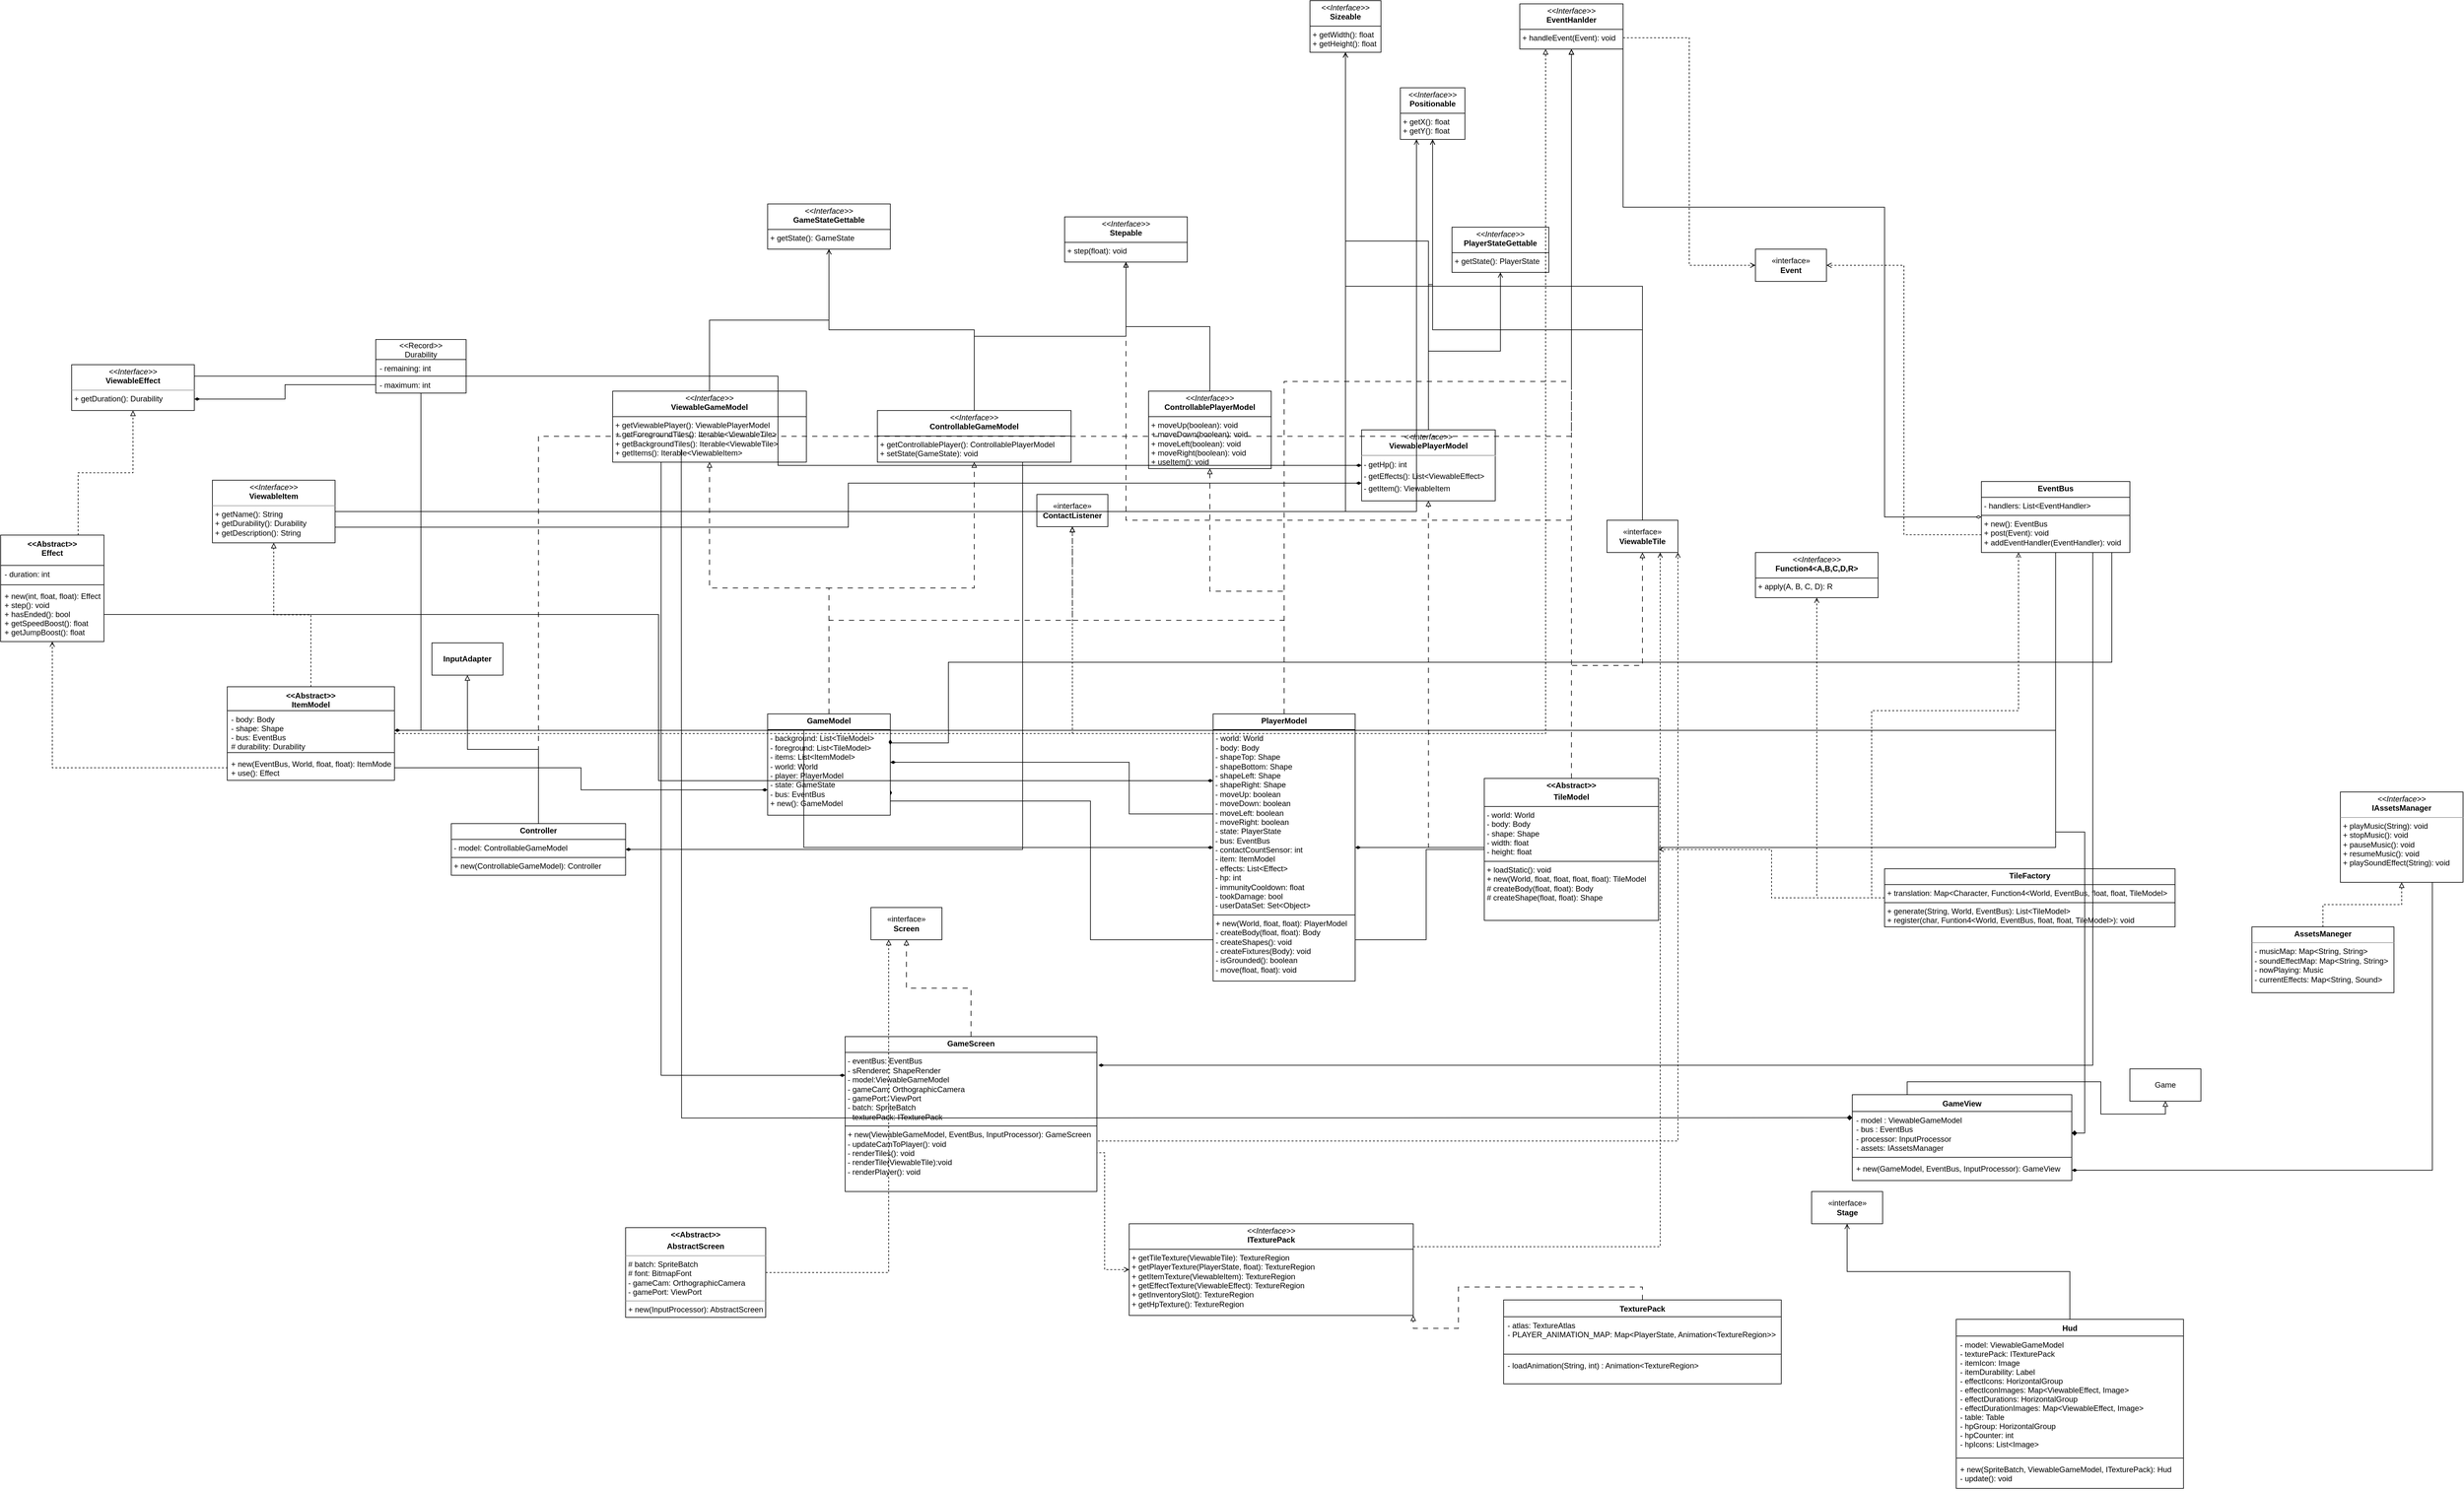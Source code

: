 <mxfile version="20.5.3" type="embed"><diagram name="oblig3" id="mntJuYkYdj23miW8KpMK"><mxGraphModel dx="1443" dy="1667" grid="0" gridSize="10" guides="1" tooltips="1" connect="1" arrows="1" fold="1" page="0" pageScale="1" pageWidth="827" pageHeight="1169" math="0" shadow="0"><root><mxCell id="0"/><mxCell id="1" parent="0"/><mxCell id="J8QxN3xn0YAtA8H0Q5fw-8" style="edgeStyle=orthogonalEdgeStyle;rounded=0;orthogonalLoop=1;jettySize=auto;html=1;endArrow=block;endFill=0;dashed=1;dashPattern=8 8;" parent="1" source="J8QxN3xn0YAtA8H0Q5fw-1" target="J8QxN3xn0YAtA8H0Q5fw-7" edge="1"><mxGeometry relative="1" as="geometry"/></mxCell><mxCell id="J8QxN3xn0YAtA8H0Q5fw-12" style="edgeStyle=orthogonalEdgeStyle;rounded=0;orthogonalLoop=1;jettySize=auto;html=1;dashed=1;dashPattern=8 8;endArrow=block;endFill=0;" parent="1" source="J8QxN3xn0YAtA8H0Q5fw-1" target="J8QxN3xn0YAtA8H0Q5fw-11" edge="1"><mxGeometry relative="1" as="geometry"/></mxCell><mxCell id="J8QxN3xn0YAtA8H0Q5fw-18" style="edgeStyle=orthogonalEdgeStyle;rounded=0;orthogonalLoop=1;jettySize=auto;html=1;endArrow=block;endFill=0;dashed=1;dashPattern=8 8;exitX=0.5;exitY=0;exitDx=0;exitDy=0;" parent="1" source="J8QxN3xn0YAtA8H0Q5fw-1" target="J8QxN3xn0YAtA8H0Q5fw-17" edge="1"><mxGeometry relative="1" as="geometry"/></mxCell><mxCell id="J8QxN3xn0YAtA8H0Q5fw-21" style="edgeStyle=orthogonalEdgeStyle;rounded=0;orthogonalLoop=1;jettySize=auto;html=1;startArrow=diamondThin;startFill=1;endArrow=none;endFill=0;" parent="1" source="J8QxN3xn0YAtA8H0Q5fw-1" target="J8QxN3xn0YAtA8H0Q5fw-20" edge="1"><mxGeometry relative="1" as="geometry"><Array as="points"><mxPoint x="970" y="175"/><mxPoint x="970" y="255"/></Array></mxGeometry></mxCell><mxCell id="J8QxN3xn0YAtA8H0Q5fw-45" style="edgeStyle=orthogonalEdgeStyle;rounded=0;orthogonalLoop=1;jettySize=auto;html=1;exitX=1;exitY=0.75;exitDx=0;exitDy=0;entryX=0;entryY=0.5;entryDx=0;entryDy=0;endArrow=none;endFill=0;startArrow=diamondThin;startFill=1;" parent="1" source="J8QxN3xn0YAtA8H0Q5fw-1" target="J8QxN3xn0YAtA8H0Q5fw-37" edge="1"><mxGeometry relative="1" as="geometry"><Array as="points"><mxPoint x="910" y="235"/><mxPoint x="910" y="450"/><mxPoint x="1430" y="450"/><mxPoint x="1430" y="310"/></Array></mxGeometry></mxCell><mxCell id="J8QxN3xn0YAtA8H0Q5fw-1" value="&lt;p style=&quot;margin:0px;margin-top:4px;text-align:center;&quot;&gt;&lt;b&gt;GameModel&lt;/b&gt;&lt;/p&gt;&lt;hr size=&quot;1&quot; style=&quot;border-style:solid;&quot;&gt;&lt;p style=&quot;margin:0px;margin-left:4px;&quot;&gt;&lt;span style=&quot;background-color: initial;&quot;&gt;- background: List&amp;lt;TileModel&amp;gt;&lt;/span&gt;&lt;br&gt;&lt;/p&gt;&lt;p style=&quot;margin: 0px 0px 0px 4px;&quot;&gt;- foreground: List&amp;lt;TileModel&amp;gt;&lt;/p&gt;&lt;p style=&quot;margin:0px;margin-left:4px;&quot;&gt;- items: List&amp;lt;ItemModel&amp;gt;&lt;/p&gt;&lt;p style=&quot;margin:0px;margin-left:4px;&quot;&gt;- world: World&lt;/p&gt;&lt;p style=&quot;margin:0px;margin-left:4px;&quot;&gt;- player: PlayerModel&lt;/p&gt;&lt;p style=&quot;margin:0px;margin-left:4px;&quot;&gt;- state: GameState&lt;/p&gt;&lt;p style=&quot;margin:0px;margin-left:4px;&quot;&gt;- bus: EventBus&lt;/p&gt;&lt;p style=&quot;margin:0px;margin-left:4px;&quot;&gt;&lt;/p&gt;&lt;p style=&quot;margin:0px;margin-left:4px;&quot;&gt;+ new(): GameModel&lt;/p&gt;" style="verticalAlign=top;align=left;overflow=fill;html=1;whiteSpace=wrap;" parent="1" vertex="1"><mxGeometry x="410" y="100" width="190" height="157" as="geometry"/></mxCell><mxCell id="J8QxN3xn0YAtA8H0Q5fw-10" style="edgeStyle=orthogonalEdgeStyle;rounded=0;orthogonalLoop=1;jettySize=auto;html=1;endArrow=open;endFill=0;" parent="1" source="J8QxN3xn0YAtA8H0Q5fw-7" target="J8QxN3xn0YAtA8H0Q5fw-9" edge="1"><mxGeometry relative="1" as="geometry"/></mxCell><mxCell id="J8QxN3xn0YAtA8H0Q5fw-7" value="&lt;p style=&quot;margin:0px;margin-top:4px;text-align:center;&quot;&gt;&lt;i&gt;&amp;lt;&amp;lt;Interface&amp;gt;&amp;gt;&lt;/i&gt;&lt;br&gt;&lt;b&gt;ViewableGameModel&lt;/b&gt;&lt;/p&gt;&lt;hr size=&quot;1&quot; style=&quot;border-style:solid;&quot;&gt;&lt;p style=&quot;margin:0px;margin-left:4px;&quot;&gt;&lt;span style=&quot;background-color: initial;&quot;&gt;+ getViewablePlayer(): ViewablePlayerModel&lt;/span&gt;&lt;br&gt;&lt;/p&gt;&lt;p style=&quot;margin:0px;margin-left:4px;&quot;&gt;+ getForegroundTiles(): Iterable&amp;lt;ViewableTile&amp;gt;&lt;/p&gt;&lt;p style=&quot;margin:0px;margin-left:4px;&quot;&gt;+ getBackgroundTiles(): Iterable&amp;lt;ViewableTile&amp;gt;&lt;br&gt;&lt;/p&gt;&lt;p style=&quot;margin:0px;margin-left:4px;&quot;&gt;+ getItems(): Iterable&amp;lt;ViewableItem&amp;gt;&lt;/p&gt;" style="verticalAlign=top;align=left;overflow=fill;html=1;whiteSpace=wrap;" parent="1" vertex="1"><mxGeometry x="170" y="-400" width="300" height="110" as="geometry"/></mxCell><mxCell id="J8QxN3xn0YAtA8H0Q5fw-9" value="&lt;p style=&quot;margin:0px;margin-top:4px;text-align:center;&quot;&gt;&lt;i&gt;&amp;lt;&amp;lt;Interface&amp;gt;&amp;gt;&lt;/i&gt;&lt;br&gt;&lt;b&gt;GameStateGettable&lt;/b&gt;&lt;/p&gt;&lt;hr size=&quot;1&quot; style=&quot;border-style:solid;&quot;&gt;&lt;p style=&quot;margin:0px;margin-left:4px;&quot;&gt;&lt;/p&gt;&lt;p style=&quot;margin:0px;margin-left:4px;&quot;&gt;+ getState(): GameState&lt;br&gt;&lt;br&gt;&lt;/p&gt;" style="verticalAlign=top;align=left;overflow=fill;html=1;whiteSpace=wrap;" parent="1" vertex="1"><mxGeometry x="410" y="-690" width="190" height="70" as="geometry"/></mxCell><mxCell id="J8QxN3xn0YAtA8H0Q5fw-14" style="edgeStyle=orthogonalEdgeStyle;rounded=0;orthogonalLoop=1;jettySize=auto;html=1;endArrow=open;endFill=0;" parent="1" source="J8QxN3xn0YAtA8H0Q5fw-11" target="J8QxN3xn0YAtA8H0Q5fw-13" edge="1"><mxGeometry relative="1" as="geometry"/></mxCell><mxCell id="J8QxN3xn0YAtA8H0Q5fw-19" style="edgeStyle=orthogonalEdgeStyle;rounded=0;orthogonalLoop=1;jettySize=auto;html=1;endArrow=open;endFill=0;" parent="1" source="J8QxN3xn0YAtA8H0Q5fw-11" target="J8QxN3xn0YAtA8H0Q5fw-9" edge="1"><mxGeometry relative="1" as="geometry"/></mxCell><mxCell id="J8QxN3xn0YAtA8H0Q5fw-11" value="&lt;p style=&quot;margin:0px;margin-top:4px;text-align:center;&quot;&gt;&lt;i&gt;&amp;lt;&amp;lt;Interface&amp;gt;&amp;gt;&lt;/i&gt;&lt;br&gt;&lt;b&gt;ControllableGameModel&lt;/b&gt;&lt;/p&gt;&lt;hr size=&quot;1&quot; style=&quot;border-style:solid;&quot;&gt;&lt;p style=&quot;margin:0px;margin-left:4px;&quot;&gt;&lt;/p&gt;&lt;p style=&quot;margin:0px;margin-left:4px;&quot;&gt;+ getControllablePlayer(): ControllablePlayerModel&lt;br&gt;+ setState(GameState): void&lt;/p&gt;" style="verticalAlign=top;align=left;overflow=fill;html=1;whiteSpace=wrap;" parent="1" vertex="1"><mxGeometry x="580" y="-370" width="300" height="80" as="geometry"/></mxCell><mxCell id="J8QxN3xn0YAtA8H0Q5fw-13" value="&lt;p style=&quot;margin:0px;margin-top:4px;text-align:center;&quot;&gt;&lt;i&gt;&amp;lt;&amp;lt;Interface&amp;gt;&amp;gt;&lt;/i&gt;&lt;br&gt;&lt;b&gt;Stepable&lt;/b&gt;&lt;/p&gt;&lt;hr size=&quot;1&quot; style=&quot;border-style:solid;&quot;&gt;&lt;p style=&quot;margin:0px;margin-left:4px;&quot;&gt;&lt;/p&gt;&lt;p style=&quot;margin:0px;margin-left:4px;&quot;&gt;+ step(float): void&lt;br&gt;&lt;br&gt;&lt;/p&gt;" style="verticalAlign=top;align=left;overflow=fill;html=1;whiteSpace=wrap;" parent="1" vertex="1"><mxGeometry x="870" y="-670" width="190" height="70" as="geometry"/></mxCell><mxCell id="J8QxN3xn0YAtA8H0Q5fw-17" value="«interface»&lt;br&gt;&lt;b&gt;ContactListener&lt;/b&gt;" style="html=1;whiteSpace=wrap;" parent="1" vertex="1"><mxGeometry x="827" y="-240" width="110" height="50" as="geometry"/></mxCell><mxCell id="J8QxN3xn0YAtA8H0Q5fw-24" style="edgeStyle=orthogonalEdgeStyle;rounded=0;orthogonalLoop=1;jettySize=auto;html=1;dashed=1;dashPattern=8 8;endArrow=block;endFill=0;" parent="1" source="J8QxN3xn0YAtA8H0Q5fw-20" target="J8QxN3xn0YAtA8H0Q5fw-22" edge="1"><mxGeometry relative="1" as="geometry"/></mxCell><mxCell id="J8QxN3xn0YAtA8H0Q5fw-26" style="edgeStyle=orthogonalEdgeStyle;rounded=0;orthogonalLoop=1;jettySize=auto;html=1;endArrow=block;endFill=0;dashed=1;dashPattern=8 8;" parent="1" source="J8QxN3xn0YAtA8H0Q5fw-20" target="J8QxN3xn0YAtA8H0Q5fw-25" edge="1"><mxGeometry relative="1" as="geometry"/></mxCell><mxCell id="J8QxN3xn0YAtA8H0Q5fw-35" style="edgeStyle=orthogonalEdgeStyle;rounded=0;orthogonalLoop=1;jettySize=auto;html=1;exitX=0.5;exitY=0;exitDx=0;exitDy=0;dashed=1;dashPattern=8 8;endArrow=block;endFill=0;" parent="1" source="J8QxN3xn0YAtA8H0Q5fw-20" target="J8QxN3xn0YAtA8H0Q5fw-17" edge="1"><mxGeometry relative="1" as="geometry"/></mxCell><mxCell id="J8QxN3xn0YAtA8H0Q5fw-36" style="edgeStyle=orthogonalEdgeStyle;rounded=0;orthogonalLoop=1;jettySize=auto;html=1;exitX=0.5;exitY=0;exitDx=0;exitDy=0;dashed=1;dashPattern=8 8;endArrow=block;endFill=0;" parent="1" source="J8QxN3xn0YAtA8H0Q5fw-20" target="J8QxN3xn0YAtA8H0Q5fw-34" edge="1"><mxGeometry relative="1" as="geometry"/></mxCell><mxCell id="HnHJwBB4Llt-kxY6H0pM-39" style="edgeStyle=orthogonalEdgeStyle;rounded=0;orthogonalLoop=1;jettySize=auto;html=1;startArrow=diamondThin;startFill=1;endArrow=none;endFill=0;" edge="1" parent="1" source="J8QxN3xn0YAtA8H0Q5fw-20" target="J8QxN3xn0YAtA8H0Q5fw-46"><mxGeometry relative="1" as="geometry"/></mxCell><mxCell id="HnHJwBB4Llt-kxY6H0pM-40" style="edgeStyle=orthogonalEdgeStyle;rounded=0;orthogonalLoop=1;jettySize=auto;html=1;entryX=1;entryY=0.5;entryDx=0;entryDy=0;startArrow=diamondThin;startFill=1;endArrow=none;endFill=0;" edge="1" parent="1" source="J8QxN3xn0YAtA8H0Q5fw-20" target="8"><mxGeometry relative="1" as="geometry"/></mxCell><mxCell id="HnHJwBB4Llt-kxY6H0pM-41" style="edgeStyle=orthogonalEdgeStyle;rounded=0;orthogonalLoop=1;jettySize=auto;html=1;exitX=0;exitY=0.25;exitDx=0;exitDy=0;entryX=1;entryY=0.5;entryDx=0;entryDy=0;startArrow=diamondThin;startFill=1;endArrow=none;endFill=0;" edge="1" parent="1" source="J8QxN3xn0YAtA8H0Q5fw-20" target="25"><mxGeometry relative="1" as="geometry"/></mxCell><mxCell id="J8QxN3xn0YAtA8H0Q5fw-20" value="&lt;p style=&quot;margin:0px;margin-top:4px;text-align:center;&quot;&gt;&lt;b&gt;PlayerModel&lt;/b&gt;&lt;/p&gt;&lt;hr size=&quot;1&quot; style=&quot;border-style:solid;&quot;&gt;&lt;p style=&quot;margin:0px;margin-left:4px;&quot;&gt;- world: World&lt;/p&gt;&lt;p style=&quot;margin:0px;margin-left:4px;&quot;&gt;- body: Body&lt;br&gt;&lt;/p&gt;&lt;div&gt;&amp;nbsp;- shapeTop: Shape&lt;/div&gt;&lt;div&gt;&amp;nbsp;- shapeBottom: Shape&lt;br&gt;&lt;/div&gt;&lt;div&gt;&amp;nbsp;- shapeLeft: Shape&lt;br&gt;&lt;/div&gt;&lt;div&gt;&amp;nbsp;- shapeRight: Shape&lt;br&gt;&lt;/div&gt;&lt;div&gt;&amp;nbsp;- moveUp: boolean&lt;/div&gt;&lt;div&gt;&amp;nbsp;- moveDown: boolean&lt;br&gt;&lt;/div&gt;&lt;div&gt;&amp;nbsp;- moveLeft: boolean&lt;br&gt;&lt;/div&gt;&lt;div&gt;&amp;nbsp;- moveRight: boolean&lt;br&gt;&lt;/div&gt;&lt;div&gt;&amp;nbsp;- state: PlayerState&lt;/div&gt;&lt;div&gt;&amp;nbsp;- bus: EventBus&lt;/div&gt;&lt;div&gt;&amp;nbsp;- contactCountSensor: int&lt;/div&gt;&lt;div&gt;&amp;nbsp;- item: ItemModel&lt;/div&gt;&lt;div&gt;&amp;nbsp;- effects: List&amp;lt;Effect&amp;gt;&lt;/div&gt;&lt;div&gt;&amp;nbsp;- hp: int&lt;/div&gt;&lt;div&gt;&amp;nbsp;- immunityCooldown: float&lt;/div&gt;&lt;div&gt;&amp;nbsp;- tookDamage: bool&lt;/div&gt;&lt;div&gt;&amp;nbsp;- userDataSet: Set&amp;lt;Object&amp;gt;&lt;/div&gt;&lt;hr size=&quot;1&quot; style=&quot;border-style:solid;&quot;&gt;&lt;p style=&quot;margin:0px;margin-left:4px;&quot;&gt;+ new(World, float, float): PlayerModel&lt;/p&gt;&lt;p style=&quot;margin:0px;margin-left:4px;&quot;&gt;- createBody(float, float): Body&lt;/p&gt;&lt;p style=&quot;margin:0px;margin-left:4px;&quot;&gt;- createShapes(): void&lt;/p&gt;&lt;p style=&quot;margin:0px;margin-left:4px;&quot;&gt;- createFixtures(Body): void&lt;/p&gt;&lt;p style=&quot;margin:0px;margin-left:4px;&quot;&gt;- isGrounded(): boolean&lt;/p&gt;&lt;p style=&quot;margin:0px;margin-left:4px;&quot;&gt;- move(float, float): void&lt;/p&gt;" style="verticalAlign=top;align=left;overflow=fill;html=1;whiteSpace=wrap;" parent="1" vertex="1"><mxGeometry x="1100" y="100" width="220" height="414" as="geometry"/></mxCell><mxCell id="J8QxN3xn0YAtA8H0Q5fw-23" style="edgeStyle=orthogonalEdgeStyle;rounded=0;orthogonalLoop=1;jettySize=auto;html=1;endArrow=open;endFill=0;" parent="1" source="J8QxN3xn0YAtA8H0Q5fw-22" target="J8QxN3xn0YAtA8H0Q5fw-13" edge="1"><mxGeometry relative="1" as="geometry"/></mxCell><mxCell id="J8QxN3xn0YAtA8H0Q5fw-22" value="&lt;p style=&quot;margin:0px;margin-top:4px;text-align:center;&quot;&gt;&lt;i&gt;&amp;lt;&amp;lt;Interface&amp;gt;&amp;gt;&lt;/i&gt;&lt;br&gt;&lt;b&gt;ControllablePlayerModel&lt;/b&gt;&lt;/p&gt;&lt;hr size=&quot;1&quot; style=&quot;border-style:solid;&quot;&gt;&lt;p style=&quot;margin:0px;margin-left:4px;&quot;&gt;&lt;/p&gt;&lt;p style=&quot;margin:0px;margin-left:4px;&quot;&gt;+ moveUp(boolean): void&lt;br&gt;+ moveDown(boolean): void&lt;br&gt;&lt;/p&gt;&lt;p style=&quot;margin:0px;margin-left:4px;&quot;&gt;+ moveLeft(boolean): void&lt;br&gt;&lt;/p&gt;&lt;p style=&quot;margin:0px;margin-left:4px;&quot;&gt;+ moveRight(boolean): void&lt;br&gt;&lt;/p&gt;&lt;p style=&quot;margin:0px;margin-left:4px;&quot;&gt;+ useItem(): void&lt;/p&gt;" style="verticalAlign=top;align=left;overflow=fill;html=1;whiteSpace=wrap;" parent="1" vertex="1"><mxGeometry x="1000" y="-400" width="190" height="120" as="geometry"/></mxCell><mxCell id="J8QxN3xn0YAtA8H0Q5fw-28" style="edgeStyle=orthogonalEdgeStyle;rounded=0;orthogonalLoop=1;jettySize=auto;html=1;endArrow=open;endFill=0;" parent="1" source="J8QxN3xn0YAtA8H0Q5fw-25" target="J8QxN3xn0YAtA8H0Q5fw-27" edge="1"><mxGeometry relative="1" as="geometry"/></mxCell><mxCell id="J8QxN3xn0YAtA8H0Q5fw-31" style="edgeStyle=orthogonalEdgeStyle;rounded=0;orthogonalLoop=1;jettySize=auto;html=1;endArrow=open;endFill=0;" parent="1" source="J8QxN3xn0YAtA8H0Q5fw-25" target="J8QxN3xn0YAtA8H0Q5fw-30" edge="1"><mxGeometry relative="1" as="geometry"/></mxCell><mxCell id="J8QxN3xn0YAtA8H0Q5fw-33" style="edgeStyle=orthogonalEdgeStyle;rounded=0;orthogonalLoop=1;jettySize=auto;html=1;endArrow=open;endFill=0;exitX=0.5;exitY=0;exitDx=0;exitDy=0;" parent="1" source="J8QxN3xn0YAtA8H0Q5fw-25" target="J8QxN3xn0YAtA8H0Q5fw-32" edge="1"><mxGeometry relative="1" as="geometry"/></mxCell><mxCell id="HnHJwBB4Llt-kxY6H0pM-42" style="edgeStyle=orthogonalEdgeStyle;rounded=0;orthogonalLoop=1;jettySize=auto;html=1;exitX=0;exitY=0.75;exitDx=0;exitDy=0;entryX=1;entryY=0.75;entryDx=0;entryDy=0;startArrow=diamondThin;startFill=1;endArrow=none;endFill=0;" edge="1" parent="1" source="J8QxN3xn0YAtA8H0Q5fw-25" target="32"><mxGeometry relative="1" as="geometry"/></mxCell><mxCell id="HnHJwBB4Llt-kxY6H0pM-43" style="edgeStyle=orthogonalEdgeStyle;rounded=0;orthogonalLoop=1;jettySize=auto;html=1;exitX=0;exitY=0.5;exitDx=0;exitDy=0;entryX=1;entryY=0.25;entryDx=0;entryDy=0;startArrow=diamondThin;startFill=1;endArrow=none;endFill=0;" edge="1" parent="1" source="J8QxN3xn0YAtA8H0Q5fw-25" target="28"><mxGeometry relative="1" as="geometry"/></mxCell><mxCell id="J8QxN3xn0YAtA8H0Q5fw-25" value="&lt;p style=&quot;margin:0px;margin-top:4px;text-align:center;&quot;&gt;&lt;i&gt;&amp;lt;&amp;lt;Interface&amp;gt;&amp;gt;&lt;/i&gt;&lt;br&gt;&lt;b&gt;ViewablePlayerModel&lt;/b&gt;&lt;/p&gt;&lt;hr&gt;&lt;p style=&quot;margin: 4px 0px 0px;&quot;&gt;&amp;nbsp;- getHp(): int&lt;/p&gt;&lt;p style=&quot;margin: 4px 0px 0px;&quot;&gt;&amp;nbsp;- getEffects(): List&amp;lt;ViewableEffect&amp;gt;&lt;/p&gt;&lt;p style=&quot;margin: 4px 0px 0px;&quot;&gt;&amp;nbsp;- getItem(): ViewableItem&lt;/p&gt;" style="verticalAlign=top;align=left;overflow=fill;html=1;whiteSpace=wrap;" parent="1" vertex="1"><mxGeometry x="1330" y="-340" width="207" height="110" as="geometry"/></mxCell><mxCell id="J8QxN3xn0YAtA8H0Q5fw-27" value="&lt;p style=&quot;margin:0px;margin-top:4px;text-align:center;&quot;&gt;&lt;i&gt;&amp;lt;&amp;lt;Interface&amp;gt;&amp;gt;&lt;/i&gt;&lt;br&gt;&lt;b&gt;Sizeable&lt;/b&gt;&lt;/p&gt;&lt;hr size=&quot;1&quot; style=&quot;border-style:solid;&quot;&gt;&lt;p style=&quot;margin:0px;margin-left:4px;&quot;&gt;+ getWidth(): float&lt;br&gt;+ getHeight(): float&lt;br&gt;&lt;/p&gt;" style="verticalAlign=top;align=left;overflow=fill;html=1;whiteSpace=wrap;" parent="1" vertex="1"><mxGeometry x="1250" y="-1005" width="110" height="80" as="geometry"/></mxCell><mxCell id="J8QxN3xn0YAtA8H0Q5fw-30" value="&lt;p style=&quot;margin:0px;margin-top:4px;text-align:center;&quot;&gt;&lt;i&gt;&amp;lt;&amp;lt;Interface&amp;gt;&amp;gt;&lt;/i&gt;&lt;br&gt;&lt;b&gt;Positionable&lt;/b&gt;&lt;/p&gt;&lt;hr size=&quot;1&quot; style=&quot;border-style:solid;&quot;&gt;&lt;p style=&quot;margin:0px;margin-left:4px;&quot;&gt;&lt;span style=&quot;background-color: initial;&quot;&gt;+ getX(): float&lt;/span&gt;&lt;br&gt;&lt;/p&gt;&lt;p style=&quot;margin: 0px 0px 0px 4px;&quot;&gt;&lt;span style=&quot;background-color: initial;&quot;&gt;+ getY(): float&lt;/span&gt;&lt;/p&gt;" style="verticalAlign=top;align=left;overflow=fill;html=1;whiteSpace=wrap;" parent="1" vertex="1"><mxGeometry x="1390" y="-870" width="100" height="80" as="geometry"/></mxCell><mxCell id="J8QxN3xn0YAtA8H0Q5fw-32" value="&lt;p style=&quot;margin:0px;margin-top:4px;text-align:center;&quot;&gt;&lt;i&gt;&amp;lt;&amp;lt;Interface&amp;gt;&amp;gt;&lt;/i&gt;&lt;br&gt;&lt;b&gt;PlayerStateGettable&lt;/b&gt;&lt;/p&gt;&lt;hr size=&quot;1&quot; style=&quot;border-style:solid;&quot;&gt;&lt;p style=&quot;margin:0px;margin-left:4px;&quot;&gt;&lt;span style=&quot;background-color: initial;&quot;&gt;+ getState(): PlayerState&lt;/span&gt;&lt;br&gt;&lt;/p&gt;&lt;p style=&quot;margin:0px;margin-left:4px;&quot;&gt;&lt;br&gt;&lt;/p&gt;" style="verticalAlign=top;align=left;overflow=fill;html=1;whiteSpace=wrap;" parent="1" vertex="1"><mxGeometry x="1470" y="-654" width="150" height="70" as="geometry"/></mxCell><mxCell id="J8QxN3xn0YAtA8H0Q5fw-49" style="edgeStyle=orthogonalEdgeStyle;rounded=0;orthogonalLoop=1;jettySize=auto;html=1;exitX=1;exitY=0.75;exitDx=0;exitDy=0;entryX=0;entryY=0.5;entryDx=0;entryDy=0;dashed=1;endArrow=open;endFill=0;" parent="1" source="J8QxN3xn0YAtA8H0Q5fw-34" target="J8QxN3xn0YAtA8H0Q5fw-48" edge="1"><mxGeometry relative="1" as="geometry"/></mxCell><mxCell id="J8QxN3xn0YAtA8H0Q5fw-34" value="&lt;p style=&quot;margin:0px;margin-top:4px;text-align:center;&quot;&gt;&lt;i&gt;&amp;lt;&amp;lt;Interface&amp;gt;&amp;gt;&lt;/i&gt;&lt;br&gt;&lt;b&gt;EventHanlder&lt;/b&gt;&lt;/p&gt;&lt;hr size=&quot;1&quot; style=&quot;border-style:solid;&quot;&gt;&lt;p style=&quot;margin:0px;margin-left:4px;&quot;&gt;&lt;span style=&quot;background-color: initial;&quot;&gt;+ handleEvent(Event): void&lt;/span&gt;&lt;br&gt;&lt;/p&gt;&lt;p style=&quot;margin:0px;margin-left:4px;&quot;&gt;&lt;br&gt;&lt;/p&gt;" style="verticalAlign=top;align=left;overflow=fill;html=1;whiteSpace=wrap;" parent="1" vertex="1"><mxGeometry x="1575" y="-1000" width="160" height="70" as="geometry"/></mxCell><mxCell id="J8QxN3xn0YAtA8H0Q5fw-38" style="edgeStyle=orthogonalEdgeStyle;rounded=0;orthogonalLoop=1;jettySize=auto;html=1;endArrow=block;endFill=0;strokeColor=none;dashed=1;dashPattern=8 8;" parent="1" source="J8QxN3xn0YAtA8H0Q5fw-37" target="J8QxN3xn0YAtA8H0Q5fw-34" edge="1"><mxGeometry relative="1" as="geometry"/></mxCell><mxCell id="J8QxN3xn0YAtA8H0Q5fw-39" style="edgeStyle=orthogonalEdgeStyle;rounded=0;orthogonalLoop=1;jettySize=auto;html=1;exitX=0.5;exitY=0;exitDx=0;exitDy=0;endArrow=block;endFill=0;dashed=1;dashPattern=8 8;entryX=0.5;entryY=1;entryDx=0;entryDy=0;" parent="1" source="J8QxN3xn0YAtA8H0Q5fw-37" target="J8QxN3xn0YAtA8H0Q5fw-34" edge="1"><mxGeometry relative="1" as="geometry"><mxPoint x="1790" y="-70" as="targetPoint"/></mxGeometry></mxCell><mxCell id="J8QxN3xn0YAtA8H0Q5fw-40" style="edgeStyle=orthogonalEdgeStyle;rounded=0;orthogonalLoop=1;jettySize=auto;html=1;exitX=0.5;exitY=0;exitDx=0;exitDy=0;entryX=0.5;entryY=1;entryDx=0;entryDy=0;dashed=1;dashPattern=8 8;endArrow=block;endFill=0;" parent="1" source="J8QxN3xn0YAtA8H0Q5fw-37" target="J8QxN3xn0YAtA8H0Q5fw-13" edge="1"><mxGeometry relative="1" as="geometry"/></mxCell><mxCell id="J8QxN3xn0YAtA8H0Q5fw-42" style="edgeStyle=orthogonalEdgeStyle;rounded=0;orthogonalLoop=1;jettySize=auto;html=1;exitX=0.5;exitY=0;exitDx=0;exitDy=0;entryX=0.5;entryY=1;entryDx=0;entryDy=0;dashed=1;dashPattern=8 8;endArrow=block;endFill=0;" parent="1" source="J8QxN3xn0YAtA8H0Q5fw-37" target="J8QxN3xn0YAtA8H0Q5fw-41" edge="1"><mxGeometry relative="1" as="geometry"/></mxCell><mxCell id="J8QxN3xn0YAtA8H0Q5fw-37" value="&lt;p style=&quot;margin:0px;margin-top:4px;text-align:center;&quot;&gt;&lt;b&gt;&amp;lt;&amp;lt;Abstract&amp;gt;&amp;gt;&lt;/b&gt;&lt;/p&gt;&lt;p style=&quot;margin:0px;margin-top:4px;text-align:center;&quot;&gt;&lt;b&gt;TileModel&lt;/b&gt;&lt;/p&gt;&lt;hr size=&quot;1&quot; style=&quot;border-style:solid;&quot;&gt;&lt;p style=&quot;margin:0px;margin-left:4px;&quot;&gt;- world: World&lt;/p&gt;&lt;p style=&quot;margin:0px;margin-left:4px;&quot;&gt;- body: Body&lt;/p&gt;&lt;p style=&quot;margin:0px;margin-left:4px;&quot;&gt;- shape: Shape&lt;/p&gt;&lt;p style=&quot;margin:0px;margin-left:4px;&quot;&gt;- width: float&lt;/p&gt;&lt;p style=&quot;margin:0px;margin-left:4px;&quot;&gt;- height: float&lt;/p&gt;&lt;hr size=&quot;1&quot; style=&quot;border-style:solid;&quot;&gt;&lt;p style=&quot;margin:0px;margin-left:4px;&quot;&gt;+ loadStatic(): void&lt;/p&gt;&lt;p style=&quot;margin:0px;margin-left:4px;&quot;&gt;+ new(World, float&lt;span style=&quot;background-color: initial;&quot;&gt;, float&lt;/span&gt;&lt;span style=&quot;background-color: initial;&quot;&gt;, float&lt;/span&gt;&lt;span style=&quot;background-color: initial;&quot;&gt;, float&lt;/span&gt;&lt;span style=&quot;background-color: initial;&quot;&gt;): TileModel&lt;/span&gt;&lt;/p&gt;&lt;p style=&quot;margin:0px;margin-left:4px;&quot;&gt;# createBody(float&lt;span style=&quot;background-color: initial;&quot;&gt;, float): Body&lt;/span&gt;&lt;/p&gt;&lt;p style=&quot;margin:0px;margin-left:4px;&quot;&gt;&lt;span style=&quot;background-color: initial;&quot;&gt;# createShape(float&lt;/span&gt;&lt;span style=&quot;background-color: initial;&quot;&gt;, float): Shape&lt;/span&gt;&lt;/p&gt;" style="verticalAlign=top;align=left;overflow=fill;html=1;whiteSpace=wrap;" parent="1" vertex="1"><mxGeometry x="1520" y="200" width="270" height="220" as="geometry"/></mxCell><mxCell id="J8QxN3xn0YAtA8H0Q5fw-43" style="edgeStyle=orthogonalEdgeStyle;rounded=0;orthogonalLoop=1;jettySize=auto;html=1;exitX=0.5;exitY=0;exitDx=0;exitDy=0;entryX=0.5;entryY=1;entryDx=0;entryDy=0;endArrow=open;endFill=0;" parent="1" source="J8QxN3xn0YAtA8H0Q5fw-41" target="J8QxN3xn0YAtA8H0Q5fw-27" edge="1"><mxGeometry relative="1" as="geometry"/></mxCell><mxCell id="J8QxN3xn0YAtA8H0Q5fw-44" style="edgeStyle=orthogonalEdgeStyle;rounded=0;orthogonalLoop=1;jettySize=auto;html=1;exitX=0.5;exitY=0;exitDx=0;exitDy=0;entryX=0.5;entryY=1;entryDx=0;entryDy=0;endArrow=open;endFill=0;" parent="1" source="J8QxN3xn0YAtA8H0Q5fw-41" target="J8QxN3xn0YAtA8H0Q5fw-30" edge="1"><mxGeometry relative="1" as="geometry"/></mxCell><mxCell id="J8QxN3xn0YAtA8H0Q5fw-41" value="«interface»&lt;br&gt;&lt;b&gt;ViewableTile&lt;/b&gt;" style="html=1;whiteSpace=wrap;" parent="1" vertex="1"><mxGeometry x="1710" y="-200" width="110" height="50" as="geometry"/></mxCell><mxCell id="J8QxN3xn0YAtA8H0Q5fw-47" style="edgeStyle=orthogonalEdgeStyle;rounded=0;orthogonalLoop=1;jettySize=auto;html=1;exitX=0;exitY=0.5;exitDx=0;exitDy=0;entryX=1;entryY=0.5;entryDx=0;entryDy=0;startArrow=diamondThin;startFill=0;endArrow=none;endFill=0;" parent="1" source="J8QxN3xn0YAtA8H0Q5fw-46" target="J8QxN3xn0YAtA8H0Q5fw-34" edge="1"><mxGeometry relative="1" as="geometry"><Array as="points"><mxPoint x="2140" y="-205"/><mxPoint x="2140" y="-685"/><mxPoint x="1735" y="-685"/></Array></mxGeometry></mxCell><mxCell id="J8QxN3xn0YAtA8H0Q5fw-50" style="edgeStyle=orthogonalEdgeStyle;rounded=0;orthogonalLoop=1;jettySize=auto;html=1;exitX=0;exitY=0.75;exitDx=0;exitDy=0;entryX=1;entryY=0.5;entryDx=0;entryDy=0;dashed=1;endArrow=open;endFill=0;" parent="1" source="J8QxN3xn0YAtA8H0Q5fw-46" target="J8QxN3xn0YAtA8H0Q5fw-48" edge="1"><mxGeometry relative="1" as="geometry"/></mxCell><mxCell id="6" style="edgeStyle=orthogonalEdgeStyle;rounded=0;orthogonalLoop=1;jettySize=auto;html=1;entryX=1;entryY=0.25;entryDx=0;entryDy=0;endArrow=diamondThin;endFill=1;exitX=1;exitY=1;exitDx=0;exitDy=0;" edge="1" parent="1" source="J8QxN3xn0YAtA8H0Q5fw-46" target="J8QxN3xn0YAtA8H0Q5fw-1"><mxGeometry relative="1" as="geometry"><mxPoint x="2550" y="-110" as="sourcePoint"/><Array as="points"><mxPoint x="2492" y="-150"/><mxPoint x="2492" y="20"/><mxPoint x="690" y="20"/><mxPoint x="690" y="145"/></Array></mxGeometry></mxCell><mxCell id="12" style="edgeStyle=orthogonalEdgeStyle;rounded=0;orthogonalLoop=1;jettySize=auto;html=1;entryX=1;entryY=0.5;entryDx=0;entryDy=0;endArrow=diamondThin;endFill=1;" edge="1" parent="1" source="J8QxN3xn0YAtA8H0Q5fw-46" target="8"><mxGeometry relative="1" as="geometry"/></mxCell><mxCell id="J8QxN3xn0YAtA8H0Q5fw-46" value="&lt;p style=&quot;margin:0px;margin-top:4px;text-align:center;&quot;&gt;&lt;b&gt;EventBus&lt;/b&gt;&lt;/p&gt;&lt;hr size=&quot;1&quot; style=&quot;border-style:solid;&quot;&gt;&lt;p style=&quot;margin:0px;margin-left:4px;&quot;&gt;- handlers: List&amp;lt;EventHandler&amp;gt;&lt;/p&gt;&lt;hr size=&quot;1&quot; style=&quot;border-style:solid;&quot;&gt;&lt;p style=&quot;margin:0px;margin-left:4px;&quot;&gt;+ new(): EventBus&lt;/p&gt;&lt;p style=&quot;margin:0px;margin-left:4px;&quot;&gt;+ post(Event): void&lt;/p&gt;&lt;p style=&quot;margin:0px;margin-left:4px;&quot;&gt;+ addEventHandler(EventHandler): void&lt;/p&gt;" style="verticalAlign=top;align=left;overflow=fill;html=1;whiteSpace=wrap;" parent="1" vertex="1"><mxGeometry x="2290" y="-260" width="230" height="110" as="geometry"/></mxCell><mxCell id="J8QxN3xn0YAtA8H0Q5fw-48" value="«interface»&lt;br&gt;&lt;b&gt;Event&lt;/b&gt;" style="html=1;whiteSpace=wrap;" parent="1" vertex="1"><mxGeometry x="1940" y="-620" width="110" height="50" as="geometry"/></mxCell><mxCell id="J8QxN3xn0YAtA8H0Q5fw-54" style="edgeStyle=orthogonalEdgeStyle;rounded=0;orthogonalLoop=1;jettySize=auto;html=1;exitX=0;exitY=0.5;exitDx=0;exitDy=0;entryX=0.5;entryY=1;entryDx=0;entryDy=0;dashed=1;endArrow=open;endFill=0;" parent="1" source="J8QxN3xn0YAtA8H0Q5fw-52" target="J8QxN3xn0YAtA8H0Q5fw-53" edge="1"><mxGeometry relative="1" as="geometry"/></mxCell><mxCell id="J8QxN3xn0YAtA8H0Q5fw-55" style="edgeStyle=orthogonalEdgeStyle;rounded=0;orthogonalLoop=1;jettySize=auto;html=1;exitX=0;exitY=0.5;exitDx=0;exitDy=0;entryX=1;entryY=0.5;entryDx=0;entryDy=0;dashed=1;endArrow=open;endFill=0;" parent="1" source="J8QxN3xn0YAtA8H0Q5fw-52" target="J8QxN3xn0YAtA8H0Q5fw-37" edge="1"><mxGeometry relative="1" as="geometry"/></mxCell><mxCell id="J8QxN3xn0YAtA8H0Q5fw-56" style="edgeStyle=orthogonalEdgeStyle;rounded=0;orthogonalLoop=1;jettySize=auto;html=1;exitX=0;exitY=0.5;exitDx=0;exitDy=0;entryX=0.25;entryY=1;entryDx=0;entryDy=0;dashed=1;endArrow=open;endFill=0;" parent="1" source="J8QxN3xn0YAtA8H0Q5fw-52" target="J8QxN3xn0YAtA8H0Q5fw-46" edge="1"><mxGeometry relative="1" as="geometry"/></mxCell><mxCell id="J8QxN3xn0YAtA8H0Q5fw-52" value="&lt;p style=&quot;margin:0px;margin-top:4px;text-align:center;&quot;&gt;&lt;b&gt;TileFactory&lt;/b&gt;&lt;/p&gt;&lt;hr size=&quot;1&quot; style=&quot;border-style:solid;&quot;&gt;&lt;p style=&quot;margin:0px;margin-left:4px;&quot;&gt;+ translation: Map&amp;lt;Character, Function4&amp;lt;World, EventBus, float, float, TileModel&amp;gt;&lt;/p&gt;&lt;hr size=&quot;1&quot; style=&quot;border-style:solid;&quot;&gt;&lt;p style=&quot;margin:0px;margin-left:4px;&quot;&gt;+ generate(String, World, EventBus): List&amp;lt;TileModel&amp;gt;&lt;/p&gt;&lt;p style=&quot;margin:0px;margin-left:4px;&quot;&gt;+ register(char, Funtion4&amp;lt;&lt;span style=&quot;background-color: initial;&quot;&gt;World, EventBus, float, float, TileModel&amp;gt;&lt;/span&gt;&lt;span style=&quot;background-color: initial;&quot;&gt;): void&lt;/span&gt;&lt;/p&gt;" style="verticalAlign=top;align=left;overflow=fill;html=1;whiteSpace=wrap;" parent="1" vertex="1"><mxGeometry x="2140" y="340" width="450" height="90" as="geometry"/></mxCell><mxCell id="J8QxN3xn0YAtA8H0Q5fw-53" value="&lt;p style=&quot;margin:0px;margin-top:4px;text-align:center;&quot;&gt;&lt;i&gt;&amp;lt;&amp;lt;Interface&amp;gt;&amp;gt;&lt;/i&gt;&lt;br&gt;&lt;b&gt;Function4&amp;lt;A,B,C,D,R&amp;gt;&lt;/b&gt;&lt;/p&gt;&lt;hr size=&quot;1&quot; style=&quot;border-style:solid;&quot;&gt;&lt;p style=&quot;margin:0px;margin-left:4px;&quot;&gt;&lt;/p&gt;&lt;p style=&quot;margin:0px;margin-left:4px;&quot;&gt;+ apply(A, B, C, D): R&lt;/p&gt;" style="verticalAlign=top;align=left;overflow=fill;html=1;whiteSpace=wrap;" parent="1" vertex="1"><mxGeometry x="1940" y="-150" width="190" height="70" as="geometry"/></mxCell><mxCell id="J8QxN3xn0YAtA8H0Q5fw-60" style="edgeStyle=orthogonalEdgeStyle;rounded=0;orthogonalLoop=1;jettySize=auto;html=1;exitX=0.5;exitY=0;exitDx=0;exitDy=0;entryX=0.5;entryY=1;entryDx=0;entryDy=0;endArrow=block;endFill=0;" parent="1" source="J8QxN3xn0YAtA8H0Q5fw-57" target="J8QxN3xn0YAtA8H0Q5fw-59" edge="1"><mxGeometry relative="1" as="geometry"/></mxCell><mxCell id="J8QxN3xn0YAtA8H0Q5fw-62" style="edgeStyle=orthogonalEdgeStyle;rounded=0;orthogonalLoop=1;jettySize=auto;html=1;exitX=0.5;exitY=0;exitDx=0;exitDy=0;entryX=0.5;entryY=1;entryDx=0;entryDy=0;dashed=1;dashPattern=8 8;endArrow=block;endFill=0;" parent="1" source="J8QxN3xn0YAtA8H0Q5fw-57" target="J8QxN3xn0YAtA8H0Q5fw-34" edge="1"><mxGeometry relative="1" as="geometry"/></mxCell><mxCell id="J8QxN3xn0YAtA8H0Q5fw-63" style="edgeStyle=orthogonalEdgeStyle;rounded=0;orthogonalLoop=1;jettySize=auto;html=1;exitX=1;exitY=0.5;exitDx=0;exitDy=0;entryX=0.75;entryY=1;entryDx=0;entryDy=0;endArrow=none;endFill=0;startArrow=diamondThin;startFill=1;" parent="1" source="J8QxN3xn0YAtA8H0Q5fw-57" target="J8QxN3xn0YAtA8H0Q5fw-11" edge="1"><mxGeometry relative="1" as="geometry"/></mxCell><mxCell id="J8QxN3xn0YAtA8H0Q5fw-57" value="&lt;p style=&quot;margin:0px;margin-top:4px;text-align:center;&quot;&gt;&lt;b&gt;Controller&lt;/b&gt;&lt;/p&gt;&lt;hr size=&quot;1&quot; style=&quot;border-style:solid;&quot;&gt;&lt;p style=&quot;margin:0px;margin-left:4px;&quot;&gt;- model: ControllableGameModel&lt;/p&gt;&lt;hr size=&quot;1&quot; style=&quot;border-style:solid;&quot;&gt;&lt;p style=&quot;margin:0px;margin-left:4px;&quot;&gt;+ new(ControllableGameModel): Controller&lt;/p&gt;" style="verticalAlign=top;align=left;overflow=fill;html=1;whiteSpace=wrap;" parent="1" vertex="1"><mxGeometry x="-80" y="270" width="270" height="80" as="geometry"/></mxCell><mxCell id="J8QxN3xn0YAtA8H0Q5fw-59" value="&lt;b&gt;InputAdapter&lt;/b&gt;" style="html=1;whiteSpace=wrap;" parent="1" vertex="1"><mxGeometry x="-110" y="-10" width="110" height="50" as="geometry"/></mxCell><mxCell id="J8QxN3xn0YAtA8H0Q5fw-67" style="edgeStyle=orthogonalEdgeStyle;rounded=0;orthogonalLoop=1;jettySize=auto;html=1;exitX=1.006;exitY=0.185;exitDx=0;exitDy=0;endArrow=none;endFill=0;entryX=0.75;entryY=1;entryDx=0;entryDy=0;exitPerimeter=0;startArrow=diamondThin;startFill=1;" parent="1" source="J8QxN3xn0YAtA8H0Q5fw-64" target="J8QxN3xn0YAtA8H0Q5fw-46" edge="1"><mxGeometry relative="1" as="geometry"><mxPoint x="2410" y="-150" as="targetPoint"/><mxPoint x="790" y="540.0" as="sourcePoint"/></mxGeometry></mxCell><mxCell id="J8QxN3xn0YAtA8H0Q5fw-69" style="edgeStyle=orthogonalEdgeStyle;rounded=0;orthogonalLoop=1;jettySize=auto;html=1;exitX=0;exitY=0.25;exitDx=0;exitDy=0;entryX=0.25;entryY=1;entryDx=0;entryDy=0;endArrow=none;endFill=0;startArrow=diamondThin;startFill=1;" parent="1" source="J8QxN3xn0YAtA8H0Q5fw-64" target="J8QxN3xn0YAtA8H0Q5fw-7" edge="1"><mxGeometry relative="1" as="geometry"/></mxCell><mxCell id="J8QxN3xn0YAtA8H0Q5fw-70" style="edgeStyle=orthogonalEdgeStyle;rounded=0;orthogonalLoop=1;jettySize=auto;html=1;exitX=1.004;exitY=0.674;exitDx=0;exitDy=0;entryX=1;entryY=1;entryDx=0;entryDy=0;endArrow=open;endFill=0;dashed=1;exitPerimeter=0;" parent="1" source="J8QxN3xn0YAtA8H0Q5fw-64" target="J8QxN3xn0YAtA8H0Q5fw-41" edge="1"><mxGeometry relative="1" as="geometry"/></mxCell><mxCell id="J8QxN3xn0YAtA8H0Q5fw-76" style="edgeStyle=orthogonalEdgeStyle;rounded=0;orthogonalLoop=1;jettySize=auto;html=1;entryX=0.5;entryY=1;entryDx=0;entryDy=0;dashed=1;dashPattern=8 8;endArrow=block;endFill=0;" parent="1" source="J8QxN3xn0YAtA8H0Q5fw-64" target="J8QxN3xn0YAtA8H0Q5fw-73" edge="1"><mxGeometry relative="1" as="geometry"/></mxCell><mxCell id="J8QxN3xn0YAtA8H0Q5fw-64" value="&lt;p style=&quot;margin:0px;margin-top:4px;text-align:center;&quot;&gt;&lt;b&gt;GameScreen&lt;/b&gt;&lt;/p&gt;&lt;hr size=&quot;1&quot; style=&quot;border-style:solid;&quot;&gt;&lt;p style=&quot;margin:0px;margin-left:4px;&quot;&gt;- eventBus: EventBus&lt;/p&gt;&lt;p style=&quot;margin:0px;margin-left:4px;&quot;&gt;- sRenderer: ShapeRender&lt;/p&gt;&lt;p style=&quot;margin:0px;margin-left:4px;&quot;&gt;- model:ViewableGameModel&lt;/p&gt;&lt;p style=&quot;margin:0px;margin-left:4px;&quot;&gt;- gameCam: OrthographicCamera&lt;/p&gt;&lt;p style=&quot;margin:0px;margin-left:4px;&quot;&gt;- gamePort: ViewPort&lt;/p&gt;&lt;p style=&quot;margin:0px;margin-left:4px;&quot;&gt;- batch: SpriteBatch&lt;/p&gt;&lt;p style=&quot;margin:0px;margin-left:4px;&quot;&gt;- texturePack: ITexturePack&lt;/p&gt;&lt;hr size=&quot;1&quot; style=&quot;border-style:solid;&quot;&gt;&lt;p style=&quot;margin:0px;margin-left:4px;&quot;&gt;+ new(ViewableGameModel, EventBus, InputProcessor): GameScreen&lt;/p&gt;&lt;p style=&quot;margin:0px;margin-left:4px;&quot;&gt;- updateCamToPlayer(): void&lt;/p&gt;&lt;p style=&quot;margin:0px;margin-left:4px;&quot;&gt;- renderTiles(): void&lt;/p&gt;&lt;p style=&quot;margin:0px;margin-left:4px;&quot;&gt;- renderTile(ViewableTile):void&lt;/p&gt;&lt;p style=&quot;margin:0px;margin-left:4px;&quot;&gt;- renderPlayer(): void&lt;/p&gt;" style="verticalAlign=top;align=left;overflow=fill;html=1;whiteSpace=wrap;" parent="1" vertex="1"><mxGeometry x="530" y="600" width="390" height="240" as="geometry"/></mxCell><mxCell id="J8QxN3xn0YAtA8H0Q5fw-77" style="edgeStyle=orthogonalEdgeStyle;rounded=0;orthogonalLoop=1;jettySize=auto;html=1;exitX=0;exitY=0.5;exitDx=0;exitDy=0;dashed=1;endArrow=none;endFill=0;startArrow=open;startFill=0;entryX=1;entryY=0.75;entryDx=0;entryDy=0;" parent="1" source="J8QxN3xn0YAtA8H0Q5fw-71" target="J8QxN3xn0YAtA8H0Q5fw-64" edge="1"><mxGeometry relative="1" as="geometry"><Array as="points"><mxPoint x="932" y="961"/><mxPoint x="932" y="780"/></Array><mxPoint x="932" y="850" as="targetPoint"/></mxGeometry></mxCell><mxCell id="J8QxN3xn0YAtA8H0Q5fw-79" style="edgeStyle=orthogonalEdgeStyle;rounded=0;orthogonalLoop=1;jettySize=auto;html=1;exitX=1;exitY=0.25;exitDx=0;exitDy=0;entryX=0.75;entryY=1;entryDx=0;entryDy=0;endArrow=open;endFill=0;dashed=1;" parent="1" source="J8QxN3xn0YAtA8H0Q5fw-71" target="J8QxN3xn0YAtA8H0Q5fw-41" edge="1"><mxGeometry relative="1" as="geometry"/></mxCell><mxCell id="J8QxN3xn0YAtA8H0Q5fw-71" value="&lt;p style=&quot;margin:0px;margin-top:4px;text-align:center;&quot;&gt;&lt;i&gt;&amp;lt;&amp;lt;Interface&amp;gt;&amp;gt;&lt;/i&gt;&lt;br&gt;&lt;b&gt;ITexturePack&lt;/b&gt;&lt;/p&gt;&lt;hr size=&quot;1&quot; style=&quot;border-style:solid;&quot;&gt;&lt;p style=&quot;margin:0px;margin-left:4px;&quot;&gt;+ getTileTexture(ViewableTile): TextureRegion&lt;/p&gt;&lt;p style=&quot;margin:0px;margin-left:4px;&quot;&gt;+ getPlayerTexture(PlayerState, float): TextureRegion&amp;nbsp;&lt;/p&gt;&lt;p style=&quot;margin:0px;margin-left:4px;&quot;&gt;+ getItemTexture(ViewableItem): TextureRegion&lt;/p&gt;&lt;p style=&quot;margin:0px;margin-left:4px;&quot;&gt;+ getEffectTexture(ViewableEffect): TextureRegion&lt;/p&gt;&lt;p style=&quot;margin:0px;margin-left:4px;&quot;&gt;+ getInventorySlot(): TextureRegion&lt;/p&gt;&lt;p style=&quot;margin:0px;margin-left:4px;&quot;&gt;+ getHpTexture(): TextureRegion&lt;/p&gt;" style="verticalAlign=top;align=left;overflow=fill;html=1;whiteSpace=wrap;" parent="1" vertex="1"><mxGeometry x="970" y="890" width="440" height="142" as="geometry"/></mxCell><mxCell id="J8QxN3xn0YAtA8H0Q5fw-73" value="«interface»&lt;br&gt;&lt;b&gt;Screen&lt;/b&gt;" style="html=1;whiteSpace=wrap;" parent="1" vertex="1"><mxGeometry x="570" y="400" width="110" height="50" as="geometry"/></mxCell><mxCell id="J8QxN3xn0YAtA8H0Q5fw-86" style="edgeStyle=orthogonalEdgeStyle;rounded=0;orthogonalLoop=1;jettySize=auto;html=1;exitX=0.5;exitY=0;exitDx=0;exitDy=0;entryX=1;entryY=1;entryDx=0;entryDy=0;dashed=1;dashPattern=8 8;endArrow=block;endFill=0;" parent="1" source="J8QxN3xn0YAtA8H0Q5fw-81" target="J8QxN3xn0YAtA8H0Q5fw-71" edge="1"><mxGeometry relative="1" as="geometry"/></mxCell><mxCell id="J8QxN3xn0YAtA8H0Q5fw-81" value="TexturePack" style="swimlane;fontStyle=1;align=center;verticalAlign=top;childLayout=stackLayout;horizontal=1;startSize=26;horizontalStack=0;resizeParent=1;resizeParentMax=0;resizeLast=0;collapsible=1;marginBottom=0;whiteSpace=wrap;html=1;" parent="1" vertex="1"><mxGeometry x="1550" y="1008" width="430" height="130" as="geometry"/></mxCell><mxCell id="J8QxN3xn0YAtA8H0Q5fw-82" value="- atlas: TextureAtlas&lt;div&gt;- PLAYER_ANIMATION_MAP: Map&amp;lt;PlayerState, Animation&amp;lt;TextureRegion&amp;gt;&amp;gt;&lt;/div&gt;" style="text;strokeColor=none;fillColor=none;align=left;verticalAlign=top;spacingLeft=4;spacingRight=4;overflow=hidden;rotatable=0;points=[[0,0.5],[1,0.5]];portConstraint=eastwest;whiteSpace=wrap;html=1;" parent="J8QxN3xn0YAtA8H0Q5fw-81" vertex="1"><mxGeometry y="26" width="430" height="54" as="geometry"/></mxCell><mxCell id="J8QxN3xn0YAtA8H0Q5fw-83" value="" style="line;strokeWidth=1;fillColor=none;align=left;verticalAlign=middle;spacingTop=-1;spacingLeft=3;spacingRight=3;rotatable=0;labelPosition=right;points=[];portConstraint=eastwest;strokeColor=inherit;" parent="J8QxN3xn0YAtA8H0Q5fw-81" vertex="1"><mxGeometry y="80" width="430" height="8" as="geometry"/></mxCell><mxCell id="J8QxN3xn0YAtA8H0Q5fw-84" value="- loadAnimation(String, int) : Animation&amp;lt;TextureRegion&amp;gt;" style="text;strokeColor=none;fillColor=none;align=left;verticalAlign=top;spacingLeft=4;spacingRight=4;overflow=hidden;rotatable=0;points=[[0,0.5],[1,0.5]];portConstraint=eastwest;whiteSpace=wrap;html=1;" parent="J8QxN3xn0YAtA8H0Q5fw-81" vertex="1"><mxGeometry y="88" width="430" height="42" as="geometry"/></mxCell><mxCell id="J8QxN3xn0YAtA8H0Q5fw-96" style="edgeStyle=orthogonalEdgeStyle;rounded=0;orthogonalLoop=1;jettySize=auto;html=1;exitX=0.25;exitY=0;exitDx=0;exitDy=0;entryX=0.5;entryY=1;entryDx=0;entryDy=0;endArrow=block;endFill=0;" parent="1" source="J8QxN3xn0YAtA8H0Q5fw-91" target="J8QxN3xn0YAtA8H0Q5fw-95" edge="1"><mxGeometry relative="1" as="geometry"/></mxCell><mxCell id="J8QxN3xn0YAtA8H0Q5fw-91" value="GameView" style="swimlane;fontStyle=1;align=center;verticalAlign=top;childLayout=stackLayout;horizontal=1;startSize=26;horizontalStack=0;resizeParent=1;resizeParentMax=0;resizeLast=0;collapsible=1;marginBottom=0;whiteSpace=wrap;html=1;" parent="1" vertex="1"><mxGeometry x="2090" y="690" width="340" height="133" as="geometry"/></mxCell><mxCell id="J8QxN3xn0YAtA8H0Q5fw-92" value="- model : ViewableGameModel&lt;div&gt;- bus : EventBus&lt;/div&gt;&lt;div&gt;- processor: InputProcessor&lt;/div&gt;&lt;div&gt;- assets: IAssetsManager&lt;/div&gt;" style="text;strokeColor=none;fillColor=none;align=left;verticalAlign=top;spacingLeft=4;spacingRight=4;overflow=hidden;rotatable=0;points=[[0,0.5],[1,0.5]];portConstraint=eastwest;whiteSpace=wrap;html=1;" parent="J8QxN3xn0YAtA8H0Q5fw-91" vertex="1"><mxGeometry y="26" width="340" height="67" as="geometry"/></mxCell><mxCell id="J8QxN3xn0YAtA8H0Q5fw-93" value="" style="line;strokeWidth=1;fillColor=none;align=left;verticalAlign=middle;spacingTop=-1;spacingLeft=3;spacingRight=3;rotatable=0;labelPosition=right;points=[];portConstraint=eastwest;strokeColor=inherit;" parent="J8QxN3xn0YAtA8H0Q5fw-91" vertex="1"><mxGeometry y="93" width="340" height="8" as="geometry"/></mxCell><mxCell id="J8QxN3xn0YAtA8H0Q5fw-94" value="+ new(GameModel, EventBus, InputProcessor): GameView" style="text;strokeColor=none;fillColor=none;align=left;verticalAlign=top;spacingLeft=4;spacingRight=4;overflow=hidden;rotatable=0;points=[[0,0.5],[1,0.5]];portConstraint=eastwest;whiteSpace=wrap;html=1;" parent="J8QxN3xn0YAtA8H0Q5fw-91" vertex="1"><mxGeometry y="101" width="340" height="32" as="geometry"/></mxCell><mxCell id="J8QxN3xn0YAtA8H0Q5fw-95" value="Game" style="html=1;whiteSpace=wrap;" parent="1" vertex="1"><mxGeometry x="2520" y="650" width="110" height="50" as="geometry"/></mxCell><mxCell id="J8QxN3xn0YAtA8H0Q5fw-98" style="edgeStyle=orthogonalEdgeStyle;rounded=0;orthogonalLoop=1;jettySize=auto;html=1;exitX=0;exitY=0.5;exitDx=0;exitDy=0;entryX=0.354;entryY=0.976;entryDx=0;entryDy=0;entryPerimeter=0;endArrow=none;endFill=0;startArrow=diamond;startFill=1;" parent="1" edge="1"><mxGeometry relative="1" as="geometry"><mxPoint x="2090" y="725.64" as="sourcePoint"/><mxPoint x="276.2" y="-310.0" as="targetPoint"/></mxGeometry></mxCell><mxCell id="J8QxN3xn0YAtA8H0Q5fw-99" style="edgeStyle=orthogonalEdgeStyle;rounded=0;orthogonalLoop=1;jettySize=auto;html=1;entryX=0.5;entryY=1;entryDx=0;entryDy=0;endArrow=none;endFill=0;startArrow=diamond;startFill=1;" parent="1" source="J8QxN3xn0YAtA8H0Q5fw-92" target="J8QxN3xn0YAtA8H0Q5fw-46" edge="1"><mxGeometry relative="1" as="geometry"/></mxCell><mxCell id="33" style="edgeStyle=orthogonalEdgeStyle;rounded=0;orthogonalLoop=1;jettySize=auto;html=1;startArrow=none;startFill=0;endArrow=block;endFill=0;dashed=1;" edge="1" parent="1" source="7" target="32"><mxGeometry relative="1" as="geometry"/></mxCell><mxCell id="38" style="edgeStyle=orthogonalEdgeStyle;rounded=0;orthogonalLoop=1;jettySize=auto;html=1;entryX=0.25;entryY=1;entryDx=0;entryDy=0;startArrow=none;startFill=0;endArrow=block;endFill=0;dashed=1;" edge="1" parent="1" source="7" target="J8QxN3xn0YAtA8H0Q5fw-34"><mxGeometry relative="1" as="geometry"/></mxCell><mxCell id="39" style="edgeStyle=orthogonalEdgeStyle;rounded=0;orthogonalLoop=1;jettySize=auto;html=1;dashed=1;startArrow=none;startFill=0;endArrow=block;endFill=0;" edge="1" parent="1" source="7" target="J8QxN3xn0YAtA8H0Q5fw-17"><mxGeometry relative="1" as="geometry"/></mxCell><mxCell id="7" value="&lt;&lt;Abstract&gt;&gt;&#10;ItemModel" style="swimlane;fontStyle=1;align=center;verticalAlign=top;childLayout=stackLayout;horizontal=1;startSize=37;horizontalStack=0;resizeParent=1;resizeParentMax=0;resizeLast=0;collapsible=1;marginBottom=0;" vertex="1" parent="1"><mxGeometry x="-427" y="58" width="259" height="145" as="geometry"/></mxCell><mxCell id="8" value="- body: Body&#10;- shape: Shape&#10;- bus: EventBus&#10;# durability: Durability&#10;# createEffect: Supplier&lt;Effect&gt;" style="text;strokeColor=none;fillColor=none;align=left;verticalAlign=top;spacingLeft=4;spacingRight=4;overflow=hidden;rotatable=0;points=[[0,0.5],[1,0.5]];portConstraint=eastwest;" vertex="1" parent="7"><mxGeometry y="37" width="259" height="61" as="geometry"/></mxCell><mxCell id="9" value="" style="line;strokeWidth=1;fillColor=none;align=left;verticalAlign=middle;spacingTop=-1;spacingLeft=3;spacingRight=3;rotatable=0;labelPosition=right;points=[];portConstraint=eastwest;strokeColor=inherit;" vertex="1" parent="7"><mxGeometry y="98" width="259" height="8" as="geometry"/></mxCell><mxCell id="10" value="+ new(EventBus, World, float, float): ItemModel&#10;+ use(): Effect" style="text;strokeColor=none;fillColor=none;align=left;verticalAlign=top;spacingLeft=4;spacingRight=4;overflow=hidden;rotatable=0;points=[[0,0.5],[1,0.5]];portConstraint=eastwest;" vertex="1" parent="7"><mxGeometry y="106" width="259" height="39" as="geometry"/></mxCell><mxCell id="11" style="edgeStyle=orthogonalEdgeStyle;rounded=0;orthogonalLoop=1;jettySize=auto;html=1;exitX=1;exitY=0.5;exitDx=0;exitDy=0;endArrow=diamondThin;endFill=1;entryX=0;entryY=0.75;entryDx=0;entryDy=0;" edge="1" parent="1" source="10" target="J8QxN3xn0YAtA8H0Q5fw-1"><mxGeometry relative="1" as="geometry"/></mxCell><mxCell id="21" style="edgeStyle=orthogonalEdgeStyle;rounded=0;orthogonalLoop=1;jettySize=auto;html=1;entryX=1;entryY=0.5;entryDx=0;entryDy=0;endArrow=diamondThin;endFill=1;" edge="1" parent="1" source="17" target="8"><mxGeometry relative="1" as="geometry"/></mxCell><mxCell id="17" value="&lt;&lt;Record&gt;&gt;&#10;Durability" style="swimlane;fontStyle=0;childLayout=stackLayout;horizontal=1;startSize=31;fillColor=none;horizontalStack=0;resizeParent=1;resizeParentMax=0;resizeLast=0;collapsible=1;marginBottom=0;" vertex="1" parent="1"><mxGeometry x="-197" y="-480" width="140" height="83" as="geometry"/></mxCell><mxCell id="18" value="- remaining: int" style="text;strokeColor=none;fillColor=none;align=left;verticalAlign=top;spacingLeft=4;spacingRight=4;overflow=hidden;rotatable=0;points=[[0,0.5],[1,0.5]];portConstraint=eastwest;" vertex="1" parent="17"><mxGeometry y="31" width="140" height="26" as="geometry"/></mxCell><mxCell id="19" value="- maximum: int" style="text;strokeColor=none;fillColor=none;align=left;verticalAlign=top;spacingLeft=4;spacingRight=4;overflow=hidden;rotatable=0;points=[[0,0.5],[1,0.5]];portConstraint=eastwest;" vertex="1" parent="17"><mxGeometry y="57" width="140" height="26" as="geometry"/></mxCell><mxCell id="27" style="edgeStyle=orthogonalEdgeStyle;rounded=0;orthogonalLoop=1;jettySize=auto;html=1;endArrow=none;endFill=0;dashed=1;startArrow=open;startFill=0;" edge="1" parent="1" source="22" target="10"><mxGeometry relative="1" as="geometry"/></mxCell><mxCell id="30" style="edgeStyle=orthogonalEdgeStyle;rounded=0;orthogonalLoop=1;jettySize=auto;html=1;exitX=0.75;exitY=0;exitDx=0;exitDy=0;endArrow=block;endFill=0;dashed=1;" edge="1" parent="1" source="22" target="28"><mxGeometry relative="1" as="geometry"/></mxCell><mxCell id="22" value="&lt;&lt;Abstract&gt;&gt;&#10;Effect" style="swimlane;fontStyle=1;align=center;verticalAlign=top;childLayout=stackLayout;horizontal=1;startSize=47;horizontalStack=0;resizeParent=1;resizeParentMax=0;resizeLast=0;collapsible=1;marginBottom=0;" vertex="1" parent="1"><mxGeometry x="-778" y="-177" width="160" height="165" as="geometry"/></mxCell><mxCell id="23" value="- duration: int" style="text;strokeColor=none;fillColor=none;align=left;verticalAlign=top;spacingLeft=4;spacingRight=4;overflow=hidden;rotatable=0;points=[[0,0.5],[1,0.5]];portConstraint=eastwest;" vertex="1" parent="22"><mxGeometry y="47" width="160" height="26" as="geometry"/></mxCell><mxCell id="24" value="" style="line;strokeWidth=1;fillColor=none;align=left;verticalAlign=middle;spacingTop=-1;spacingLeft=3;spacingRight=3;rotatable=0;labelPosition=right;points=[];portConstraint=eastwest;strokeColor=inherit;" vertex="1" parent="22"><mxGeometry y="73" width="160" height="8" as="geometry"/></mxCell><mxCell id="25" value="+ new(int, float, float): Effect&#10;+ step(): void&#10;+ hasEnded(): bool&#10;+ getSpeedBoost(): float&#10;+ getJumpBoost(): float" style="text;strokeColor=none;fillColor=none;align=left;verticalAlign=top;spacingLeft=4;spacingRight=4;overflow=hidden;rotatable=0;points=[[0,0.5],[1,0.5]];portConstraint=eastwest;" vertex="1" parent="22"><mxGeometry y="81" width="160" height="84" as="geometry"/></mxCell><mxCell id="31" style="edgeStyle=orthogonalEdgeStyle;rounded=0;orthogonalLoop=1;jettySize=auto;html=1;exitX=1;exitY=0.75;exitDx=0;exitDy=0;endArrow=none;endFill=0;startArrow=diamondThin;startFill=1;" edge="1" parent="1" source="28" target="19"><mxGeometry relative="1" as="geometry"/></mxCell><mxCell id="28" value="&lt;p style=&quot;margin:0px;margin-top:4px;text-align:center;&quot;&gt;&lt;i&gt;&amp;lt;&amp;lt;Interface&amp;gt;&amp;gt;&lt;/i&gt;&lt;br&gt;&lt;b&gt;ViewableEffect&lt;/b&gt;&lt;/p&gt;&lt;hr size=&quot;1&quot;&gt;&lt;p style=&quot;margin:0px;margin-left:4px;&quot;&gt;&lt;/p&gt;&lt;p style=&quot;margin:0px;margin-left:4px;&quot;&gt;+ getDuration(): Durability&lt;br&gt;&lt;br&gt;&lt;/p&gt;" style="verticalAlign=top;align=left;overflow=fill;fontSize=12;fontFamily=Helvetica;html=1;" vertex="1" parent="1"><mxGeometry x="-668" y="-441" width="190" height="71" as="geometry"/></mxCell><mxCell id="34" style="edgeStyle=orthogonalEdgeStyle;rounded=0;orthogonalLoop=1;jettySize=auto;html=1;entryX=0.25;entryY=1;entryDx=0;entryDy=0;startArrow=none;startFill=0;endArrow=open;endFill=0;" edge="1" parent="1" source="32" target="J8QxN3xn0YAtA8H0Q5fw-30"><mxGeometry relative="1" as="geometry"/></mxCell><mxCell id="37" style="edgeStyle=orthogonalEdgeStyle;rounded=0;orthogonalLoop=1;jettySize=auto;html=1;startArrow=none;startFill=0;endArrow=open;endFill=0;" edge="1" parent="1" source="32" target="J8QxN3xn0YAtA8H0Q5fw-27"><mxGeometry relative="1" as="geometry"/></mxCell><mxCell id="32" value="&lt;p style=&quot;margin:0px;margin-top:4px;text-align:center;&quot;&gt;&lt;i&gt;&amp;lt;&amp;lt;Interface&amp;gt;&amp;gt;&lt;/i&gt;&lt;br&gt;&lt;b&gt;ViewableItem&lt;/b&gt;&lt;/p&gt;&lt;hr size=&quot;1&quot;&gt;&lt;p style=&quot;margin:0px;margin-left:4px;&quot;&gt;+ getName(): String&lt;br&gt;+ getDurability(): Durability&lt;/p&gt;&lt;p style=&quot;margin:0px;margin-left:4px;&quot;&gt;+ getDescription(): String&lt;/p&gt;" style="verticalAlign=top;align=left;overflow=fill;fontSize=12;fontFamily=Helvetica;html=1;" vertex="1" parent="1"><mxGeometry x="-450" y="-262" width="190" height="97" as="geometry"/></mxCell><mxCell id="HnHJwBB4Llt-kxY6H0pM-46" style="edgeStyle=orthogonalEdgeStyle;rounded=0;orthogonalLoop=1;jettySize=auto;html=1;entryX=0.5;entryY=1;entryDx=0;entryDy=0;startArrow=none;startFill=0;endArrow=block;endFill=0;dashed=1;" edge="1" parent="1" source="HnHJwBB4Llt-kxY6H0pM-44" target="HnHJwBB4Llt-kxY6H0pM-45"><mxGeometry relative="1" as="geometry"/></mxCell><mxCell id="HnHJwBB4Llt-kxY6H0pM-44" value="&lt;p style=&quot;margin:0px;margin-top:4px;text-align:center;&quot;&gt;&lt;b&gt;AssetsManeger&lt;/b&gt;&lt;/p&gt;&lt;hr size=&quot;1&quot;&gt;&lt;p style=&quot;margin:0px;margin-left:4px;&quot;&gt;- musicMap: Map&amp;lt;String, String&amp;gt;&lt;/p&gt;&lt;p style=&quot;margin:0px;margin-left:4px;&quot;&gt;- soundEffectMap: Map&amp;lt;String, String&amp;gt;&lt;/p&gt;&lt;p style=&quot;margin:0px;margin-left:4px;&quot;&gt;- nowPlaying: Music&lt;/p&gt;&lt;p style=&quot;margin:0px;margin-left:4px;&quot;&gt;- currentEffects: Map&amp;lt;String, Sound&amp;gt;&lt;/p&gt;" style="verticalAlign=top;align=left;overflow=fill;fontSize=12;fontFamily=Helvetica;html=1;" vertex="1" parent="1"><mxGeometry x="2709" y="430" width="220" height="102" as="geometry"/></mxCell><mxCell id="HnHJwBB4Llt-kxY6H0pM-45" value="&lt;p style=&quot;margin:0px;margin-top:4px;text-align:center;&quot;&gt;&lt;i&gt;&amp;lt;&amp;lt;Interface&amp;gt;&amp;gt;&lt;/i&gt;&lt;br&gt;&lt;b&gt;IAssetsManager&lt;/b&gt;&lt;/p&gt;&lt;hr size=&quot;1&quot;&gt;&lt;p style=&quot;margin:0px;margin-left:4px;&quot;&gt;+ playMusic(String): void&lt;br&gt;+ stopMusic(): void&lt;/p&gt;&lt;p style=&quot;margin:0px;margin-left:4px;&quot;&gt;+ pauseMusic(): void&lt;/p&gt;&lt;p style=&quot;margin:0px;margin-left:4px;&quot;&gt;+ resumeMusic(): void&lt;/p&gt;&lt;p style=&quot;margin:0px;margin-left:4px;&quot;&gt;+ playSoundEffect(String): void&lt;/p&gt;" style="verticalAlign=top;align=left;overflow=fill;fontSize=12;fontFamily=Helvetica;html=1;" vertex="1" parent="1"><mxGeometry x="2846" y="221" width="190" height="140" as="geometry"/></mxCell><mxCell id="HnHJwBB4Llt-kxY6H0pM-47" style="edgeStyle=orthogonalEdgeStyle;rounded=0;orthogonalLoop=1;jettySize=auto;html=1;exitX=1;exitY=0.5;exitDx=0;exitDy=0;entryX=0.75;entryY=1;entryDx=0;entryDy=0;startArrow=diamondThin;startFill=1;endArrow=none;endFill=0;" edge="1" parent="1" source="J8QxN3xn0YAtA8H0Q5fw-94" target="HnHJwBB4Llt-kxY6H0pM-45"><mxGeometry relative="1" as="geometry"/></mxCell><mxCell id="HnHJwBB4Llt-kxY6H0pM-50" style="edgeStyle=orthogonalEdgeStyle;rounded=0;orthogonalLoop=1;jettySize=auto;html=1;dashed=1;startArrow=none;startFill=0;endArrow=block;endFill=0;entryX=0.25;entryY=1;entryDx=0;entryDy=0;" edge="1" parent="1" source="HnHJwBB4Llt-kxY6H0pM-49" target="J8QxN3xn0YAtA8H0Q5fw-73"><mxGeometry relative="1" as="geometry"><mxPoint x="590" y="473" as="targetPoint"/></mxGeometry></mxCell><mxCell id="HnHJwBB4Llt-kxY6H0pM-49" value="&lt;p style=&quot;margin:0px;margin-top:4px;text-align:center;&quot;&gt;&lt;b&gt;&amp;lt;&amp;lt;Abstract&amp;gt;&amp;gt;&lt;/b&gt;&lt;/p&gt;&lt;p style=&quot;margin:0px;margin-top:4px;text-align:center;&quot;&gt;&lt;b&gt;AbstractScreen&lt;/b&gt;&lt;/p&gt;&lt;hr size=&quot;1&quot;&gt;&lt;p style=&quot;margin:0px;margin-left:4px;&quot;&gt;# batch: SpriteBatch&lt;/p&gt;&lt;p style=&quot;margin:0px;margin-left:4px;&quot;&gt;# font: BitmapFont&lt;br&gt;&lt;/p&gt;&lt;p style=&quot;margin:0px;margin-left:4px;&quot;&gt;- gameCam: OrthographicCamera&lt;/p&gt;&lt;p style=&quot;margin:0px;margin-left:4px;&quot;&gt;- gamePort: ViewPort&lt;/p&gt;&lt;hr size=&quot;1&quot;&gt;&lt;p style=&quot;margin:0px;margin-left:4px;&quot;&gt;+ new(InputProcessor): AbstractScreen&lt;/p&gt;&lt;p style=&quot;margin:0px;margin-left:4px;&quot;&gt;&lt;br&gt;&lt;/p&gt;" style="verticalAlign=top;align=left;overflow=fill;fontSize=12;fontFamily=Helvetica;html=1;" vertex="1" parent="1"><mxGeometry x="190" y="896" width="217" height="139" as="geometry"/></mxCell><mxCell id="HnHJwBB4Llt-kxY6H0pM-56" style="edgeStyle=orthogonalEdgeStyle;rounded=0;orthogonalLoop=1;jettySize=auto;html=1;startArrow=none;startFill=0;endArrow=open;endFill=0;exitX=0.5;exitY=0;exitDx=0;exitDy=0;" edge="1" parent="1" source="HnHJwBB4Llt-kxY6H0pM-51" target="HnHJwBB4Llt-kxY6H0pM-55"><mxGeometry relative="1" as="geometry"/></mxCell><mxCell id="HnHJwBB4Llt-kxY6H0pM-51" value="Hud" style="swimlane;fontStyle=1;align=center;verticalAlign=top;childLayout=stackLayout;horizontal=1;startSize=26;horizontalStack=0;resizeParent=1;resizeParentMax=0;resizeLast=0;collapsible=1;marginBottom=0;" vertex="1" parent="1"><mxGeometry x="2251" y="1038" width="352" height="262" as="geometry"/></mxCell><mxCell id="HnHJwBB4Llt-kxY6H0pM-52" value="- model: ViewableGameModel&#10;- texturePack: ITexturePack&#10;- itemIcon: Image&#10;- itemDurability: Label&#10;- effectIcons: HorizontalGroup&#10;- effectIconImages: Map&lt;ViewableEffect, Image&gt;&#10;- effectDurations: HorizontalGroup&#10;- effectDurationImages: Map&lt;ViewableEffect, Image&gt;&#10;- table: Table&#10;- hpGroup: HorizontalGroup&#10;- hpCounter: int&#10;- hpIcons: List&lt;Image&gt;" style="text;strokeColor=none;fillColor=none;align=left;verticalAlign=top;spacingLeft=4;spacingRight=4;overflow=hidden;rotatable=0;points=[[0,0.5],[1,0.5]];portConstraint=eastwest;" vertex="1" parent="HnHJwBB4Llt-kxY6H0pM-51"><mxGeometry y="26" width="352" height="185" as="geometry"/></mxCell><mxCell id="HnHJwBB4Llt-kxY6H0pM-53" value="" style="line;strokeWidth=1;fillColor=none;align=left;verticalAlign=middle;spacingTop=-1;spacingLeft=3;spacingRight=3;rotatable=0;labelPosition=right;points=[];portConstraint=eastwest;strokeColor=inherit;" vertex="1" parent="HnHJwBB4Llt-kxY6H0pM-51"><mxGeometry y="211" width="352" height="8" as="geometry"/></mxCell><mxCell id="HnHJwBB4Llt-kxY6H0pM-54" value="+ new(SpriteBatch, ViewableGameModel, ITexturePack): Hud&#10;- update(): void" style="text;strokeColor=none;fillColor=none;align=left;verticalAlign=top;spacingLeft=4;spacingRight=4;overflow=hidden;rotatable=0;points=[[0,0.5],[1,0.5]];portConstraint=eastwest;" vertex="1" parent="HnHJwBB4Llt-kxY6H0pM-51"><mxGeometry y="219" width="352" height="43" as="geometry"/></mxCell><mxCell id="HnHJwBB4Llt-kxY6H0pM-55" value="«interface»&lt;br&gt;&lt;b&gt;Stage&lt;/b&gt;" style="html=1;" vertex="1" parent="1"><mxGeometry x="2027" y="840" width="110" height="50" as="geometry"/></mxCell></root></mxGraphModel></diagram></mxfile>